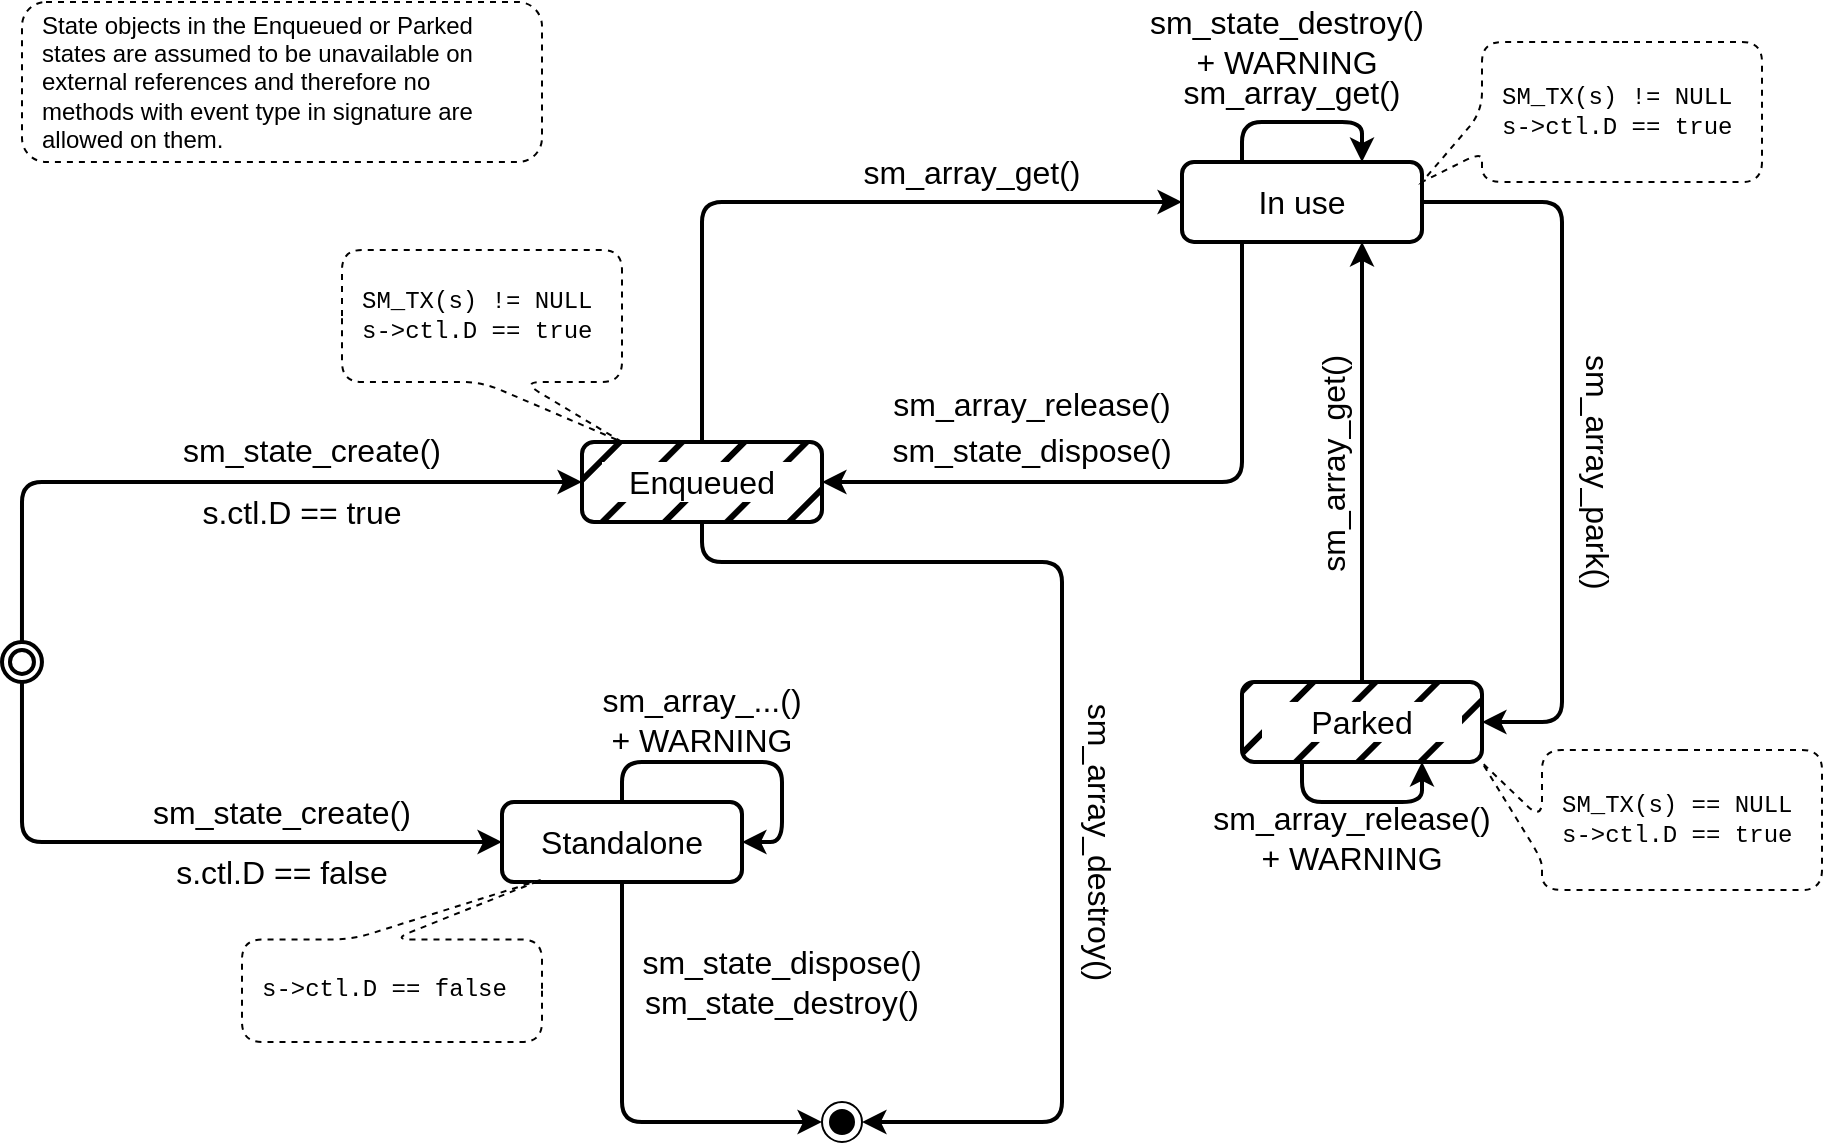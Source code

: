 <mxfile version="21.2.1" type="device">
  <diagram name="Page-1" id="YNBc2RkaMJZMqsl5q03K">
    <mxGraphModel dx="1418" dy="836" grid="1" gridSize="10" guides="1" tooltips="1" connect="1" arrows="1" fold="1" page="1" pageScale="1" pageWidth="1169" pageHeight="827" math="0" shadow="0">
      <root>
        <mxCell id="0" />
        <mxCell id="1" parent="0" />
        <mxCell id="XOCpCFmvg-9e9Tg_wRnP-15" style="edgeStyle=orthogonalEdgeStyle;rounded=1;orthogonalLoop=1;jettySize=auto;html=1;entryX=0;entryY=0.5;entryDx=0;entryDy=0;exitX=0.5;exitY=0;exitDx=0;exitDy=0;strokeWidth=2;" parent="1" source="XOCpCFmvg-9e9Tg_wRnP-1" target="XOCpCFmvg-9e9Tg_wRnP-2" edge="1">
          <mxGeometry relative="1" as="geometry">
            <mxPoint x="370" y="50" as="targetPoint" />
          </mxGeometry>
        </mxCell>
        <mxCell id="XOCpCFmvg-9e9Tg_wRnP-42" style="edgeStyle=orthogonalEdgeStyle;rounded=1;orthogonalLoop=1;jettySize=auto;html=1;entryX=1;entryY=0.5;entryDx=0;entryDy=0;strokeWidth=2;" parent="1" source="XOCpCFmvg-9e9Tg_wRnP-1" target="XOCpCFmvg-9e9Tg_wRnP-33" edge="1">
          <mxGeometry relative="1" as="geometry">
            <Array as="points">
              <mxPoint x="380" y="320" />
              <mxPoint x="560" y="320" />
              <mxPoint x="560" y="600" />
              <mxPoint x="490" y="600" />
            </Array>
          </mxGeometry>
        </mxCell>
        <mxCell id="XOCpCFmvg-9e9Tg_wRnP-1" value="" style="rounded=1;whiteSpace=wrap;html=1;strokeWidth=2;fontSize=16;fillColor=#000000;fillStyle=hatch;" parent="1" vertex="1">
          <mxGeometry x="320" y="260" width="120" height="40" as="geometry" />
        </mxCell>
        <mxCell id="XOCpCFmvg-9e9Tg_wRnP-17" style="edgeStyle=orthogonalEdgeStyle;rounded=1;orthogonalLoop=1;jettySize=auto;html=1;entryX=1;entryY=0.5;entryDx=0;entryDy=0;exitX=0.25;exitY=1;exitDx=0;exitDy=0;strokeWidth=2;" parent="1" source="XOCpCFmvg-9e9Tg_wRnP-2" target="XOCpCFmvg-9e9Tg_wRnP-1" edge="1">
          <mxGeometry relative="1" as="geometry" />
        </mxCell>
        <mxCell id="XOCpCFmvg-9e9Tg_wRnP-25" style="edgeStyle=orthogonalEdgeStyle;rounded=1;orthogonalLoop=1;jettySize=auto;html=1;entryX=1;entryY=0.5;entryDx=0;entryDy=0;strokeWidth=2;" parent="1" source="XOCpCFmvg-9e9Tg_wRnP-2" target="XOCpCFmvg-9e9Tg_wRnP-3" edge="1">
          <mxGeometry relative="1" as="geometry">
            <Array as="points">
              <mxPoint x="810" y="140" />
              <mxPoint x="810" y="400" />
            </Array>
          </mxGeometry>
        </mxCell>
        <mxCell id="XOCpCFmvg-9e9Tg_wRnP-2" value="In use" style="rounded=1;whiteSpace=wrap;html=1;strokeWidth=2;fontSize=16;" parent="1" vertex="1">
          <mxGeometry x="620" y="119.98" width="120" height="40" as="geometry" />
        </mxCell>
        <mxCell id="XOCpCFmvg-9e9Tg_wRnP-27" style="edgeStyle=orthogonalEdgeStyle;rounded=1;orthogonalLoop=1;jettySize=auto;html=1;entryX=0.75;entryY=1;entryDx=0;entryDy=0;strokeWidth=2;" parent="1" source="XOCpCFmvg-9e9Tg_wRnP-3" target="XOCpCFmvg-9e9Tg_wRnP-2" edge="1">
          <mxGeometry relative="1" as="geometry">
            <Array as="points">
              <mxPoint x="710" y="229.98" />
              <mxPoint x="710" y="229.98" />
            </Array>
          </mxGeometry>
        </mxCell>
        <mxCell id="XOCpCFmvg-9e9Tg_wRnP-3" value="" style="rounded=1;whiteSpace=wrap;html=1;strokeWidth=2;fontSize=16;fillStyle=hatch;fillColor=#000000;" parent="1" vertex="1">
          <mxGeometry x="650" y="379.98" width="120" height="40" as="geometry" />
        </mxCell>
        <mxCell id="XOCpCFmvg-9e9Tg_wRnP-35" style="edgeStyle=orthogonalEdgeStyle;rounded=1;orthogonalLoop=1;jettySize=auto;html=1;strokeWidth=2;exitX=0.5;exitY=1;exitDx=0;exitDy=0;" parent="1" source="XOCpCFmvg-9e9Tg_wRnP-6" target="XOCpCFmvg-9e9Tg_wRnP-33" edge="1">
          <mxGeometry relative="1" as="geometry">
            <Array as="points">
              <mxPoint x="340" y="600" />
            </Array>
          </mxGeometry>
        </mxCell>
        <mxCell id="XOCpCFmvg-9e9Tg_wRnP-6" value="Standalone" style="rounded=1;whiteSpace=wrap;html=1;strokeWidth=2;fontSize=16;fillColor=default;" parent="1" vertex="1">
          <mxGeometry x="280" y="440.01" width="120" height="40" as="geometry" />
        </mxCell>
        <mxCell id="XOCpCFmvg-9e9Tg_wRnP-8" style="edgeStyle=orthogonalEdgeStyle;rounded=1;orthogonalLoop=1;jettySize=auto;html=1;entryX=0;entryY=0.5;entryDx=0;entryDy=0;exitX=0.5;exitY=1;exitDx=0;exitDy=0;strokeWidth=2;" parent="1" source="XOCpCFmvg-9e9Tg_wRnP-7" target="XOCpCFmvg-9e9Tg_wRnP-6" edge="1">
          <mxGeometry relative="1" as="geometry">
            <mxPoint x="40" y="420.01" as="sourcePoint" />
          </mxGeometry>
        </mxCell>
        <mxCell id="XOCpCFmvg-9e9Tg_wRnP-9" style="edgeStyle=orthogonalEdgeStyle;rounded=1;orthogonalLoop=1;jettySize=auto;html=1;exitX=0.5;exitY=0;exitDx=0;exitDy=0;entryX=0;entryY=0.5;entryDx=0;entryDy=0;strokeWidth=2;" parent="1" source="XOCpCFmvg-9e9Tg_wRnP-7" target="XOCpCFmvg-9e9Tg_wRnP-1" edge="1">
          <mxGeometry relative="1" as="geometry" />
        </mxCell>
        <mxCell id="XOCpCFmvg-9e9Tg_wRnP-7" value="" style="ellipse;shape=doubleEllipse;html=1;dashed=0;whiteSpace=wrap;aspect=fixed;strokeWidth=2;" parent="1" vertex="1">
          <mxGeometry x="30" y="360" width="19.98" height="19.98" as="geometry" />
        </mxCell>
        <mxCell id="XOCpCFmvg-9e9Tg_wRnP-10" value="s.ctl.D == true" style="text;html=1;strokeColor=none;fillColor=none;align=center;verticalAlign=middle;whiteSpace=wrap;rounded=0;fontSize=16;spacingBottom=2;spacingTop=2;spacingRight=2;spacingLeft=2;" parent="1" vertex="1">
          <mxGeometry x="105" y="280" width="150" height="30" as="geometry" />
        </mxCell>
        <mxCell id="XOCpCFmvg-9e9Tg_wRnP-11" value="s.ctl.D == false" style="text;html=1;strokeColor=none;fillColor=none;align=center;verticalAlign=middle;whiteSpace=wrap;rounded=0;fontSize=16;spacingBottom=2;spacingTop=2;spacingRight=2;spacingLeft=2;" parent="1" vertex="1">
          <mxGeometry x="90" y="460.01" width="160" height="29.99" as="geometry" />
        </mxCell>
        <mxCell id="XOCpCFmvg-9e9Tg_wRnP-12" value="sm_state_create()" style="text;html=1;strokeColor=none;fillColor=none;align=center;verticalAlign=middle;whiteSpace=wrap;rounded=0;fontSize=16;spacingBottom=2;spacingTop=2;spacingRight=2;spacingLeft=2;" parent="1" vertex="1">
          <mxGeometry x="110" y="250" width="150" height="27.82" as="geometry" />
        </mxCell>
        <mxCell id="XOCpCFmvg-9e9Tg_wRnP-13" value="sm_state_create()" style="text;html=1;strokeColor=none;fillColor=none;align=center;verticalAlign=middle;whiteSpace=wrap;rounded=0;fontSize=16;spacingBottom=2;spacingTop=2;spacingRight=2;spacingLeft=2;" parent="1" vertex="1">
          <mxGeometry x="90" y="430" width="160" height="30.01" as="geometry" />
        </mxCell>
        <mxCell id="XOCpCFmvg-9e9Tg_wRnP-16" value="sm_array_get()" style="text;html=1;strokeColor=none;fillColor=none;align=center;verticalAlign=middle;whiteSpace=wrap;rounded=0;fontSize=16;spacingBottom=2;spacingTop=2;spacingRight=2;spacingLeft=2;" parent="1" vertex="1">
          <mxGeometry x="425" y="110" width="180" height="29.98" as="geometry" />
        </mxCell>
        <mxCell id="XOCpCFmvg-9e9Tg_wRnP-18" value="sm_array_release()" style="text;html=1;strokeColor=none;fillColor=none;align=center;verticalAlign=middle;whiteSpace=wrap;rounded=0;fontSize=16;spacingBottom=2;spacingTop=2;spacingRight=2;spacingLeft=2;" parent="1" vertex="1">
          <mxGeometry x="470" y="225.63" width="150" height="30" as="geometry" />
        </mxCell>
        <mxCell id="XOCpCFmvg-9e9Tg_wRnP-19" value="sm_state_dispose()" style="text;html=1;strokeColor=none;fillColor=none;align=center;verticalAlign=middle;whiteSpace=wrap;rounded=0;fontSize=16;spacingBottom=2;spacingTop=2;spacingRight=2;spacingLeft=2;" parent="1" vertex="1">
          <mxGeometry x="470" y="250" width="150" height="27.82" as="geometry" />
        </mxCell>
        <mxCell id="XOCpCFmvg-9e9Tg_wRnP-22" style="edgeStyle=orthogonalEdgeStyle;rounded=1;orthogonalLoop=1;jettySize=auto;html=1;entryX=0.75;entryY=0;entryDx=0;entryDy=0;exitX=0.25;exitY=0;exitDx=0;exitDy=0;strokeWidth=2;" parent="1" edge="1">
          <mxGeometry relative="1" as="geometry">
            <mxPoint x="650.0" y="119.98" as="sourcePoint" />
            <mxPoint x="710.0" y="119.98" as="targetPoint" />
            <Array as="points">
              <mxPoint x="650" y="99.98" />
              <mxPoint x="710" y="99.98" />
            </Array>
          </mxGeometry>
        </mxCell>
        <mxCell id="XOCpCFmvg-9e9Tg_wRnP-23" value="sm_array_get()" style="text;html=1;strokeColor=none;fillColor=none;align=center;verticalAlign=middle;whiteSpace=wrap;rounded=0;fontSize=16;spacingBottom=2;spacingTop=2;spacingRight=2;spacingLeft=2;" parent="1" vertex="1">
          <mxGeometry x="585" y="70" width="180" height="30" as="geometry" />
        </mxCell>
        <mxCell id="XOCpCFmvg-9e9Tg_wRnP-26" value="sm_array_park()" style="text;html=1;strokeColor=none;fillColor=none;align=center;verticalAlign=middle;whiteSpace=wrap;rounded=0;fontSize=16;rotation=90;spacingBottom=2;spacingTop=2;spacingRight=2;spacingLeft=2;" parent="1" vertex="1">
          <mxGeometry x="757.81" y="257.82" width="140" height="34.38" as="geometry" />
        </mxCell>
        <mxCell id="XOCpCFmvg-9e9Tg_wRnP-28" value="sm_array_get()" style="text;html=1;strokeColor=none;fillColor=none;align=center;verticalAlign=middle;whiteSpace=wrap;rounded=0;fontSize=16;rotation=-90;spacingBottom=2;spacingTop=2;spacingRight=2;spacingLeft=2;" parent="1" vertex="1">
          <mxGeometry x="620" y="255.63" width="150" height="30" as="geometry" />
        </mxCell>
        <mxCell id="XOCpCFmvg-9e9Tg_wRnP-29" value="Enqueued" style="text;html=1;strokeColor=none;fillColor=default;align=center;verticalAlign=middle;whiteSpace=wrap;rounded=0;fontSize=16;" parent="1" vertex="1">
          <mxGeometry x="330" y="270" width="100" height="20" as="geometry" />
        </mxCell>
        <mxCell id="XOCpCFmvg-9e9Tg_wRnP-30" value="Parked" style="text;html=1;strokeColor=none;fillColor=default;align=center;verticalAlign=middle;whiteSpace=wrap;rounded=0;fontSize=16;" parent="1" vertex="1">
          <mxGeometry x="660" y="389.98" width="100" height="20" as="geometry" />
        </mxCell>
        <mxCell id="XOCpCFmvg-9e9Tg_wRnP-31" style="edgeStyle=orthogonalEdgeStyle;rounded=1;orthogonalLoop=1;jettySize=auto;html=1;entryX=1;entryY=0.5;entryDx=0;entryDy=0;strokeWidth=2;" parent="1" source="XOCpCFmvg-9e9Tg_wRnP-6" target="XOCpCFmvg-9e9Tg_wRnP-6" edge="1">
          <mxGeometry relative="1" as="geometry" />
        </mxCell>
        <mxCell id="XOCpCFmvg-9e9Tg_wRnP-32" value="sm_array_...()&lt;br&gt;+ WARNING" style="text;html=1;strokeColor=none;fillColor=none;align=center;verticalAlign=middle;whiteSpace=wrap;rounded=0;fontSize=16;spacingBottom=2;spacingTop=2;spacingRight=2;spacingLeft=2;" parent="1" vertex="1">
          <mxGeometry x="320" y="384" width="120" height="29.98" as="geometry" />
        </mxCell>
        <mxCell id="XOCpCFmvg-9e9Tg_wRnP-33" value="" style="ellipse;html=1;shape=endState;fillColor=strokeColor;" parent="1" vertex="1">
          <mxGeometry x="440" y="590" width="20" height="20" as="geometry" />
        </mxCell>
        <mxCell id="XOCpCFmvg-9e9Tg_wRnP-36" value="sm_state_dispose()" style="text;html=1;strokeColor=none;fillColor=none;align=center;verticalAlign=middle;whiteSpace=wrap;rounded=0;fontSize=16;spacingBottom=2;spacingTop=2;spacingRight=2;spacingLeft=2;" parent="1" vertex="1">
          <mxGeometry x="340" y="510" width="160" height="20" as="geometry" />
        </mxCell>
        <mxCell id="XOCpCFmvg-9e9Tg_wRnP-37" value="sm_state_destroy()" style="text;html=1;strokeColor=none;fillColor=none;align=center;verticalAlign=middle;whiteSpace=wrap;rounded=0;fontSize=16;spacingBottom=2;spacingTop=2;spacingRight=2;spacingLeft=2;" parent="1" vertex="1">
          <mxGeometry x="340" y="530" width="160" height="20" as="geometry" />
        </mxCell>
        <mxCell id="XOCpCFmvg-9e9Tg_wRnP-39" value="sm_state_destroy()&lt;br&gt;+ WARNING" style="text;html=1;strokeColor=none;fillColor=none;align=center;verticalAlign=middle;whiteSpace=wrap;rounded=0;fontSize=16;spacingBottom=2;spacingTop=2;spacingRight=2;spacingLeft=2;" parent="1" vertex="1">
          <mxGeometry x="605" y="50" width="135" height="20" as="geometry" />
        </mxCell>
        <mxCell id="XOCpCFmvg-9e9Tg_wRnP-43" value="sm_array_destroy()" style="text;html=1;strokeColor=none;fillColor=none;align=center;verticalAlign=middle;whiteSpace=wrap;rounded=0;fontSize=16;rotation=90;spacingBottom=2;spacingTop=2;spacingRight=2;spacingLeft=2;" parent="1" vertex="1">
          <mxGeometry x="508.77" y="441.26" width="140" height="37.51" as="geometry" />
        </mxCell>
        <mxCell id="XOCpCFmvg-9e9Tg_wRnP-44" value="State objects in the Enqueued or Parked states are assumed to be&amp;nbsp;unavailable on external references and therefore no methods with event type in signature are allowed on them." style="text;html=1;strokeColor=default;fillColor=none;align=left;verticalAlign=middle;whiteSpace=wrap;rounded=1;dashed=1;strokeWidth=1;spacingTop=8;spacingBottom=8;spacingLeft=8;spacingRight=8;" parent="1" vertex="1">
          <mxGeometry x="40" y="40" width="260" height="80" as="geometry" />
        </mxCell>
        <mxCell id="XOCpCFmvg-9e9Tg_wRnP-46" style="edgeStyle=orthogonalEdgeStyle;rounded=1;orthogonalLoop=1;jettySize=auto;html=1;entryX=0.75;entryY=1;entryDx=0;entryDy=0;exitX=0.25;exitY=1;exitDx=0;exitDy=0;strokeWidth=2;" parent="1" source="XOCpCFmvg-9e9Tg_wRnP-3" target="XOCpCFmvg-9e9Tg_wRnP-3" edge="1">
          <mxGeometry relative="1" as="geometry" />
        </mxCell>
        <mxCell id="XOCpCFmvg-9e9Tg_wRnP-47" value="sm_array_release() &lt;br&gt;+ WARNING" style="text;html=1;strokeColor=none;fillColor=none;align=center;verticalAlign=middle;whiteSpace=wrap;rounded=0;fontSize=16;spacingBottom=2;spacingTop=2;spacingRight=2;spacingLeft=2;" parent="1" vertex="1">
          <mxGeometry x="640" y="445.01" width="130" height="24.99" as="geometry" />
        </mxCell>
        <mxCell id="YGZwk_ppSHwIlZcjTdkJ-1" value="SM_TX(s) != NULL&lt;br&gt;s-&amp;gt;ctl.D == true" style="shape=callout;whiteSpace=wrap;html=1;perimeter=calloutPerimeter;position2=1;direction=south;dashed=1;rounded=1;fontFamily=Courier New;align=left;spacingLeft=8;spacingBottom=8;spacingRight=8;spacingTop=8;fontStyle=0" vertex="1" parent="1">
          <mxGeometry x="740" y="60" width="170" height="70" as="geometry" />
        </mxCell>
        <mxCell id="YGZwk_ppSHwIlZcjTdkJ-2" value="SM_TX(s) == NULL&lt;br&gt;s-&amp;gt;ctl.D == true" style="shape=callout;whiteSpace=wrap;html=1;perimeter=calloutPerimeter;position2=0.09;direction=south;dashed=1;rounded=1;fontFamily=Courier New;align=left;spacingLeft=8;spacingBottom=8;spacingRight=8;spacingTop=8;fontStyle=0" vertex="1" parent="1">
          <mxGeometry x="770" y="414" width="170" height="70" as="geometry" />
        </mxCell>
        <mxCell id="YGZwk_ppSHwIlZcjTdkJ-3" value="s-&amp;gt;ctl.D == false" style="shape=callout;whiteSpace=wrap;html=1;perimeter=calloutPerimeter;position2=0;direction=west;dashed=1;rounded=1;fontFamily=Courier New;align=left;spacingLeft=8;spacingBottom=8;spacingRight=8;spacingTop=8;fontStyle=0" vertex="1" parent="1">
          <mxGeometry x="150" y="478.77" width="150" height="81.23" as="geometry" />
        </mxCell>
        <mxCell id="YGZwk_ppSHwIlZcjTdkJ-4" value="SM_TX(s) != NULL&lt;br&gt;s-&amp;gt;ctl.D == true" style="shape=callout;whiteSpace=wrap;html=1;perimeter=calloutPerimeter;position2=1;direction=east;dashed=1;rounded=1;fontFamily=Courier New;align=left;spacingLeft=8;spacingBottom=8;spacingRight=8;spacingTop=8;fontStyle=0" vertex="1" parent="1">
          <mxGeometry x="200" y="164" width="140" height="96" as="geometry" />
        </mxCell>
      </root>
    </mxGraphModel>
  </diagram>
</mxfile>
